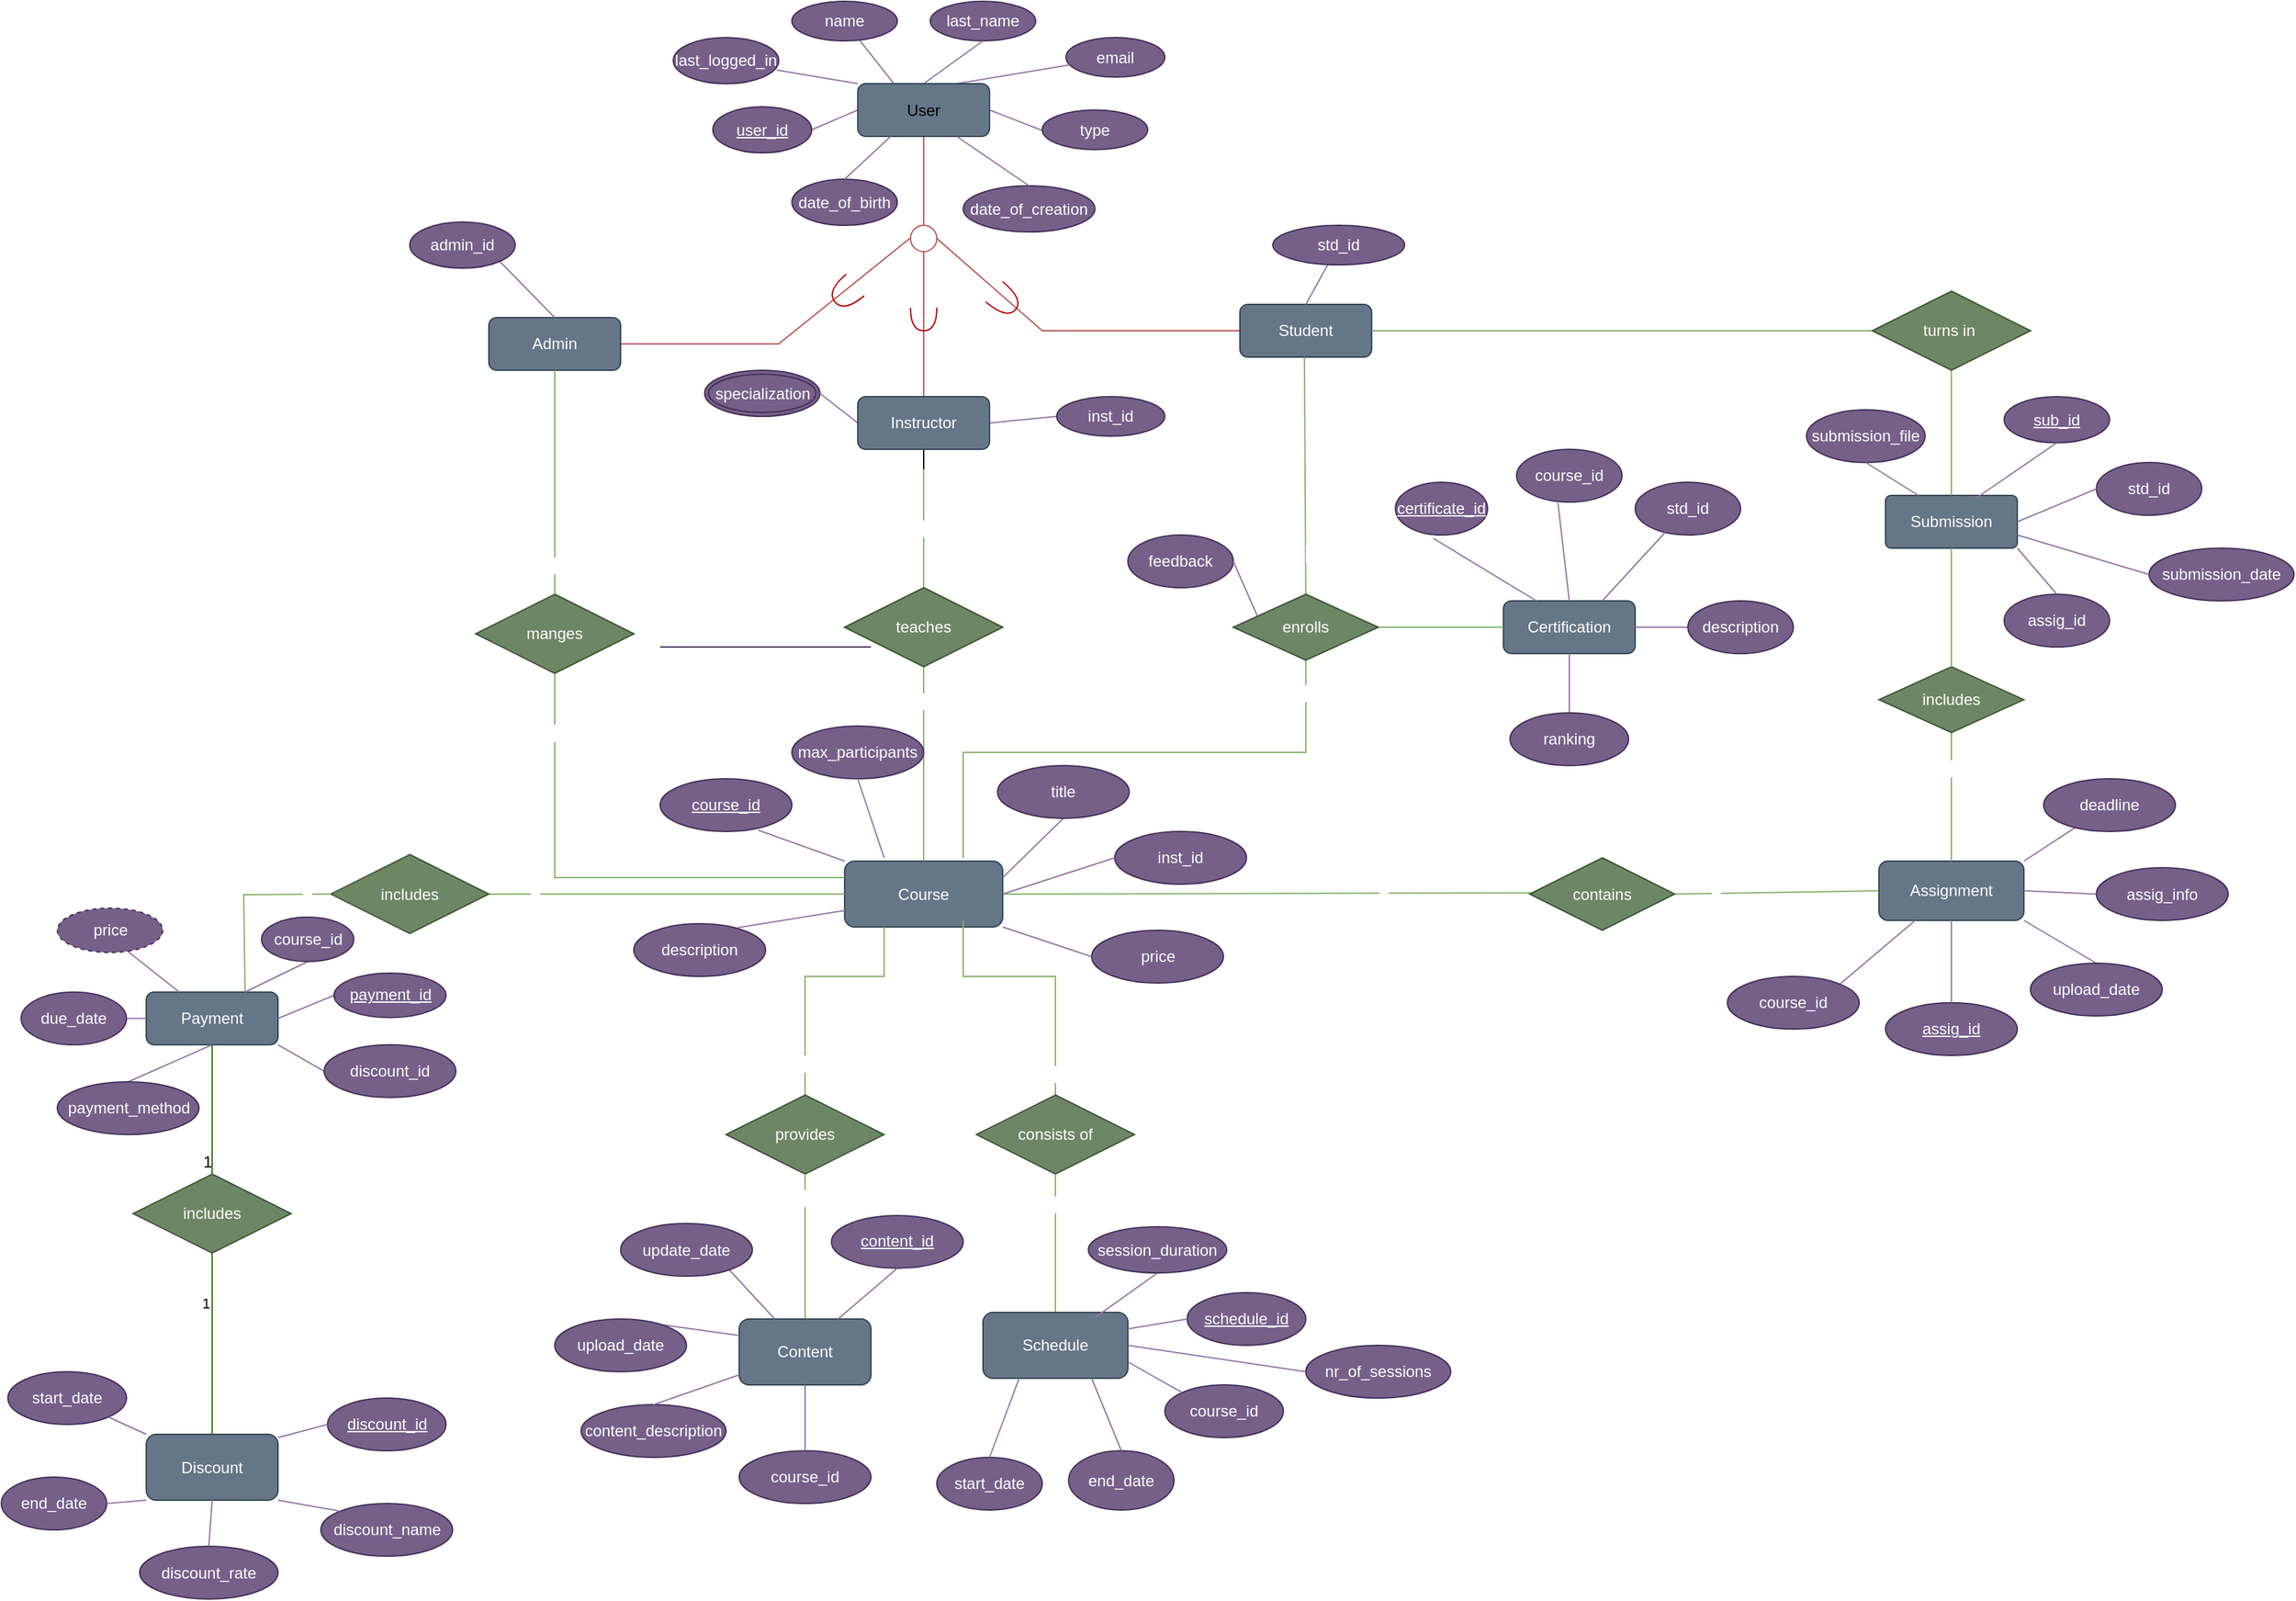 <mxfile>
    <diagram id="0XDuVzTi9OnWPvPNA0fm" name="Page-1">
        <mxGraphModel dx="2334" dy="1876" grid="1" gridSize="10" guides="1" tooltips="1" connect="1" arrows="1" fold="1" page="1" pageScale="1" pageWidth="850" pageHeight="1100" math="0" shadow="0">
            <root>
                <mxCell id="0"/>
                <mxCell id="1" parent="0"/>
                <mxCell id="3" value="&lt;font&gt;d&lt;/font&gt;" style="ellipse;whiteSpace=wrap;html=1;aspect=fixed;fillColor=none;strokeColor=#b85450;fontColor=#FFFFFF;" parent="1" vertex="1">
                    <mxGeometry x="180" y="-380" width="20" height="20" as="geometry"/>
                </mxCell>
                <mxCell id="4" value="" style="endArrow=none;html=1;rounded=0;entryX=0.5;entryY=0;entryDx=0;entryDy=0;fillColor=#f8cecc;strokeColor=#b85450;fontColor=#FFFFFF;startArrow=none;" parent="1" target="3" edge="1">
                    <mxGeometry relative="1" as="geometry">
                        <mxPoint x="190" y="-430" as="sourcePoint"/>
                        <mxPoint x="350" y="-400" as="targetPoint"/>
                    </mxGeometry>
                </mxCell>
                <mxCell id="5" value="" style="endArrow=none;html=1;rounded=0;entryX=0;entryY=0.5;entryDx=0;entryDy=0;fillColor=#f8cecc;strokeColor=#b85450;fontColor=#FFFFFF;" parent="1" target="9" edge="1">
                    <mxGeometry relative="1" as="geometry">
                        <mxPoint x="200" y="-370" as="sourcePoint"/>
                        <mxPoint x="260" y="-309.5" as="targetPoint"/>
                        <Array as="points">
                            <mxPoint x="280" y="-300"/>
                        </Array>
                    </mxGeometry>
                </mxCell>
                <mxCell id="6" value="" style="endArrow=none;html=1;rounded=0;entryX=0.5;entryY=0;entryDx=0;entryDy=0;fillColor=#f8cecc;strokeColor=#b85450;fontColor=#FFFFFF;" parent="1" target="147" edge="1">
                    <mxGeometry relative="1" as="geometry">
                        <mxPoint x="190" y="-360" as="sourcePoint"/>
                        <mxPoint x="190" y="-270" as="targetPoint"/>
                    </mxGeometry>
                </mxCell>
                <mxCell id="7" value="" style="endArrow=none;html=1;rounded=0;exitX=1;exitY=0.5;exitDx=0;exitDy=0;fillColor=#f8cecc;strokeColor=#b85450;fontColor=#FFFFFF;" parent="1" source="8" edge="1">
                    <mxGeometry relative="1" as="geometry">
                        <mxPoint x="100" y="-320" as="sourcePoint"/>
                        <mxPoint x="180" y="-370.5" as="targetPoint"/>
                        <Array as="points">
                            <mxPoint x="80" y="-290"/>
                        </Array>
                    </mxGeometry>
                </mxCell>
                <mxCell id="8" value="Admin" style="whiteSpace=wrap;html=1;align=center;fillColor=#647687;strokeColor=#314354;fontColor=#ffffff;rounded=1;" parent="1" vertex="1">
                    <mxGeometry x="-140" y="-310" width="100" height="40" as="geometry"/>
                </mxCell>
                <mxCell id="9" value="Student" style="whiteSpace=wrap;html=1;align=center;fillColor=#647687;strokeColor=#314354;fontColor=#ffffff;rounded=1;" parent="1" vertex="1">
                    <mxGeometry x="430" y="-320" width="100" height="40" as="geometry"/>
                </mxCell>
                <mxCell id="10" style="edgeStyle=orthogonalEdgeStyle;rounded=0;orthogonalLoop=1;jettySize=auto;html=1;fontColor=#FFFFFF;" parent="1" edge="1">
                    <mxGeometry relative="1" as="geometry">
                        <mxPoint x="210" y="160" as="targetPoint"/>
                        <mxPoint x="210" y="160" as="sourcePoint"/>
                    </mxGeometry>
                </mxCell>
                <mxCell id="11" value="Course" style="whiteSpace=wrap;html=1;align=center;fillColor=#647687;strokeColor=#314354;fontColor=#ffffff;rounded=1;" parent="1" vertex="1">
                    <mxGeometry x="130" y="102.5" width="120" height="50" as="geometry"/>
                </mxCell>
                <mxCell id="12" value="enrolls" style="shape=rhombus;perimeter=rhombusPerimeter;whiteSpace=wrap;html=1;align=center;fillColor=#d5e8d4;strokeColor=#82b366;fontColor=#FFFFFF;" parent="1" vertex="1">
                    <mxGeometry x="425" y="-100" width="110" height="50" as="geometry"/>
                </mxCell>
                <mxCell id="13" value="" style="endArrow=none;html=1;rounded=0;exitX=0.5;exitY=1;exitDx=0;exitDy=0;fillColor=#d5e8d4;strokeColor=#82b366;fontColor=#FFFFFF;" parent="1" source="8" target="15" edge="1">
                    <mxGeometry relative="1" as="geometry">
                        <mxPoint x="-100" y="-260" as="sourcePoint"/>
                        <mxPoint x="58" y="-60" as="targetPoint"/>
                    </mxGeometry>
                </mxCell>
                <mxCell id="14" value="1" style="edgeLabel;html=1;align=center;verticalAlign=middle;resizable=0;points=[];fontColor=#FFFFFF;" parent="13" vertex="1" connectable="0">
                    <mxGeometry x="0.744" relative="1" as="geometry">
                        <mxPoint as="offset"/>
                    </mxGeometry>
                </mxCell>
                <mxCell id="15" value="administrates&amp;nbsp;" style="shape=rhombus;perimeter=rhombusPerimeter;whiteSpace=wrap;html=1;align=center;fillColor=#d5e8d4;strokeColor=#82b366;fontColor=#FFFFFF;" parent="1" vertex="1">
                    <mxGeometry x="-150" y="-100" width="120" height="60" as="geometry"/>
                </mxCell>
                <mxCell id="16" value="" style="endArrow=none;html=1;rounded=0;exitX=0.5;exitY=1;exitDx=0;exitDy=0;entryX=0;entryY=0.25;entryDx=0;entryDy=0;fillColor=#d5e8d4;strokeColor=#82b366;fontColor=#FFFFFF;" parent="1" source="15" target="11" edge="1">
                    <mxGeometry relative="1" as="geometry">
                        <mxPoint x="20" y="20" as="sourcePoint"/>
                        <mxPoint x="60" y="50" as="targetPoint"/>
                        <Array as="points">
                            <mxPoint x="-90" y="115"/>
                        </Array>
                    </mxGeometry>
                </mxCell>
                <mxCell id="17" value="N" style="edgeLabel;html=1;align=center;verticalAlign=middle;resizable=0;points=[];fontColor=#FFFFFF;" parent="16" vertex="1" connectable="0">
                    <mxGeometry x="-0.762" y="-2" relative="1" as="geometry">
                        <mxPoint as="offset"/>
                    </mxGeometry>
                </mxCell>
                <mxCell id="18" value="" style="endArrow=none;html=1;rounded=0;exitX=0.5;exitY=1;exitDx=0;exitDy=0;entryX=0.5;entryY=0;entryDx=0;entryDy=0;fontColor=#FFFFFF;" parent="1" source="147" target="20" edge="1">
                    <mxGeometry relative="1" as="geometry">
                        <mxPoint x="160" y="-170" as="sourcePoint"/>
                        <mxPoint x="190" y="-130" as="targetPoint"/>
                    </mxGeometry>
                </mxCell>
                <mxCell id="20" value="teaches" style="shape=rhombus;perimeter=rhombusPerimeter;whiteSpace=wrap;html=1;align=center;fillColor=#d5e8d4;strokeColor=#82b366;fontColor=#FFFFFF;" parent="1" vertex="1">
                    <mxGeometry x="130" y="-105" width="120" height="60" as="geometry"/>
                </mxCell>
                <mxCell id="21" value="" style="endArrow=none;html=1;rounded=0;exitX=0.5;exitY=1;exitDx=0;exitDy=0;entryX=0.5;entryY=0;entryDx=0;entryDy=0;fillColor=#d5e8d4;strokeColor=#82b366;fontColor=#FFFFFF;" parent="1" source="20" target="11" edge="1">
                    <mxGeometry relative="1" as="geometry">
                        <mxPoint x="170" y="10" as="sourcePoint"/>
                        <mxPoint x="190" y="90" as="targetPoint"/>
                    </mxGeometry>
                </mxCell>
                <mxCell id="22" value="N" style="edgeLabel;html=1;align=center;verticalAlign=middle;resizable=0;points=[];fontColor=#FFFFFF;" parent="21" vertex="1" connectable="0">
                    <mxGeometry x="-0.649" y="-3" relative="1" as="geometry">
                        <mxPoint as="offset"/>
                    </mxGeometry>
                </mxCell>
                <mxCell id="23" value="" style="endArrow=none;html=1;rounded=0;entryX=0.06;entryY=0.483;entryDx=0;entryDy=0;entryPerimeter=0;fillColor=#d5e8d4;strokeColor=#82b366;fontColor=#FFFFFF;exitX=1;exitY=0.5;exitDx=0;exitDy=0;" parent="1" source="11" target="25" edge="1">
                    <mxGeometry relative="1" as="geometry">
                        <mxPoint x="280" y="130" as="sourcePoint"/>
                        <mxPoint x="505" y="114.5" as="targetPoint"/>
                    </mxGeometry>
                </mxCell>
                <mxCell id="24" value="1" style="edgeLabel;html=1;align=center;verticalAlign=middle;resizable=0;points=[];fontColor=#FFFFFF;" parent="23" vertex="1" connectable="0">
                    <mxGeometry x="0.421" y="2" relative="1" as="geometry">
                        <mxPoint as="offset"/>
                    </mxGeometry>
                </mxCell>
                <mxCell id="25" value="contains" style="shape=rhombus;perimeter=rhombusPerimeter;whiteSpace=wrap;html=1;align=center;fillColor=#d5e8d4;strokeColor=#82b366;fontColor=#FFFFFF;" parent="1" vertex="1">
                    <mxGeometry x="650" y="100" width="110" height="55" as="geometry"/>
                </mxCell>
                <mxCell id="26" value="" style="endArrow=none;html=1;rounded=0;exitX=1;exitY=0.5;exitDx=0;exitDy=0;entryX=0;entryY=0.5;entryDx=0;entryDy=0;fillColor=#d5e8d4;strokeColor=#82b366;fontColor=#FFFFFF;" parent="1" source="25" target="28" edge="1">
                    <mxGeometry relative="1" as="geometry">
                        <mxPoint x="570" y="115" as="sourcePoint"/>
                        <mxPoint x="730" y="114.5" as="targetPoint"/>
                    </mxGeometry>
                </mxCell>
                <mxCell id="27" value="N" style="edgeLabel;html=1;align=center;verticalAlign=middle;resizable=0;points=[];fontColor=#FFFFFF;" parent="26" vertex="1" connectable="0">
                    <mxGeometry x="-0.607" y="-1" relative="1" as="geometry">
                        <mxPoint as="offset"/>
                    </mxGeometry>
                </mxCell>
                <mxCell id="28" value="Assignment" style="whiteSpace=wrap;html=1;align=center;fillColor=#647687;strokeColor=#314354;fontColor=#ffffff;rounded=1;" parent="1" vertex="1">
                    <mxGeometry x="915" y="102.5" width="110" height="45" as="geometry"/>
                </mxCell>
                <mxCell id="29" value="" style="endArrow=none;html=1;rounded=0;entryX=0.5;entryY=0;entryDx=0;entryDy=0;exitX=0.5;exitY=1;exitDx=0;exitDy=0;fillColor=#d5e8d4;strokeColor=#82b366;fontColor=#FFFFFF;" parent="1" source="31" target="28" edge="1">
                    <mxGeometry relative="1" as="geometry">
                        <mxPoint x="705" as="sourcePoint"/>
                        <mxPoint x="780" as="targetPoint"/>
                    </mxGeometry>
                </mxCell>
                <mxCell id="30" value="1" style="edgeLabel;html=1;align=center;verticalAlign=middle;resizable=0;points=[];fontColor=#FFFFFF;" parent="29" vertex="1" connectable="0">
                    <mxGeometry x="-0.447" y="2" relative="1" as="geometry">
                        <mxPoint as="offset"/>
                    </mxGeometry>
                </mxCell>
                <mxCell id="31" value="includes" style="shape=rhombus;perimeter=rhombusPerimeter;whiteSpace=wrap;html=1;align=center;fillColor=#6d8764;strokeColor=#3A5431;fontColor=#FFFFFF;" parent="1" vertex="1">
                    <mxGeometry x="915" y="-45" width="110" height="50" as="geometry"/>
                </mxCell>
                <mxCell id="32" value="Submission" style="rounded=1;arcSize=10;whiteSpace=wrap;html=1;align=center;fillColor=#647687;strokeColor=#314354;fontColor=#ffffff;" parent="1" vertex="1">
                    <mxGeometry x="920" y="-175" width="100" height="40" as="geometry"/>
                </mxCell>
                <mxCell id="33" value="" style="endArrow=none;html=1;rounded=0;entryX=0;entryY=0.5;entryDx=0;entryDy=0;exitX=1;exitY=0.5;exitDx=0;exitDy=0;fillColor=#d5e8d4;strokeColor=#82b366;fontColor=#FFFFFF;" parent="1" source="9" target="35" edge="1">
                    <mxGeometry relative="1" as="geometry">
                        <mxPoint x="370" y="-290.5" as="sourcePoint"/>
                        <mxPoint x="530" y="-290.5" as="targetPoint"/>
                        <Array as="points"/>
                    </mxGeometry>
                </mxCell>
                <mxCell id="35" value="turns in&amp;nbsp;" style="shape=rhombus;perimeter=rhombusPerimeter;whiteSpace=wrap;html=1;align=center;fillColor=#d5e8d4;strokeColor=#82b366;fontColor=#FFFFFF;" parent="1" vertex="1">
                    <mxGeometry x="910" y="-330" width="120" height="60" as="geometry"/>
                </mxCell>
                <mxCell id="36" value="" style="endArrow=none;html=1;rounded=0;entryX=0.5;entryY=0;entryDx=0;entryDy=0;exitX=0.5;exitY=1;exitDx=0;exitDy=0;fillColor=#d5e8d4;strokeColor=#82b366;fontColor=#FFFFFF;" parent="1" source="35" target="32" edge="1">
                    <mxGeometry relative="1" as="geometry">
                        <mxPoint x="960" y="-260" as="sourcePoint"/>
                        <mxPoint x="915" y="-210" as="targetPoint"/>
                        <Array as="points"/>
                    </mxGeometry>
                </mxCell>
                <mxCell id="38" value="" style="endArrow=none;html=1;rounded=0;exitX=0.5;exitY=0;exitDx=0;exitDy=0;fillColor=#d5e8d4;strokeColor=#82b366;fontColor=#FFFFFF;entryX=0.25;entryY=1;entryDx=0;entryDy=0;" parent="1" source="40" target="11" edge="1">
                    <mxGeometry relative="1" as="geometry">
                        <mxPoint x="20" y="200" as="sourcePoint"/>
                        <mxPoint x="140" y="150" as="targetPoint"/>
                        <Array as="points">
                            <mxPoint x="100" y="190"/>
                            <mxPoint x="160" y="190"/>
                        </Array>
                    </mxGeometry>
                </mxCell>
                <mxCell id="39" value="1" style="edgeLabel;html=1;align=center;verticalAlign=middle;resizable=0;points=[];fontColor=#FFFFFF;" parent="38" vertex="1" connectable="0">
                    <mxGeometry x="-0.746" y="-1" relative="1" as="geometry">
                        <mxPoint as="offset"/>
                    </mxGeometry>
                </mxCell>
                <mxCell id="40" value="provides" style="shape=rhombus;perimeter=rhombusPerimeter;whiteSpace=wrap;html=1;align=center;fillColor=#6d8764;strokeColor=#3A5431;fontColor=#FFFFFF;" parent="1" vertex="1">
                    <mxGeometry x="40" y="280" width="120" height="60" as="geometry"/>
                </mxCell>
                <mxCell id="41" value="" style="endArrow=none;html=1;rounded=0;entryX=0.5;entryY=1;entryDx=0;entryDy=0;exitX=0.5;exitY=0;exitDx=0;exitDy=0;fillColor=#d5e8d4;strokeColor=#82b366;fontColor=#FFFFFF;" parent="1" source="43" target="40" edge="1">
                    <mxGeometry relative="1" as="geometry">
                        <mxPoint x="-310" y="200" as="sourcePoint"/>
                        <mxPoint x="-150" y="200" as="targetPoint"/>
                    </mxGeometry>
                </mxCell>
                <mxCell id="42" value="N" style="edgeLabel;html=1;align=center;verticalAlign=middle;resizable=0;points=[];fontColor=#FFFFFF;" parent="41" vertex="1" connectable="0">
                    <mxGeometry x="0.685" relative="1" as="geometry">
                        <mxPoint as="offset"/>
                    </mxGeometry>
                </mxCell>
                <mxCell id="43" value="Content" style="whiteSpace=wrap;html=1;align=center;fillColor=#647687;strokeColor=#314354;fontColor=#ffffff;rounded=1;" parent="1" vertex="1">
                    <mxGeometry x="50" y="450" width="100" height="50" as="geometry"/>
                </mxCell>
                <mxCell id="44" value="" style="endArrow=none;html=1;rounded=0;exitX=0.75;exitY=1;exitDx=0;exitDy=0;entryX=0.5;entryY=0;entryDx=0;entryDy=0;fillColor=#d5e8d4;strokeColor=#82b366;fontColor=#FFFFFF;" parent="1" target="46" edge="1">
                    <mxGeometry relative="1" as="geometry">
                        <mxPoint x="220" y="147.5" as="sourcePoint"/>
                        <mxPoint x="280" y="260" as="targetPoint"/>
                        <Array as="points">
                            <mxPoint x="220" y="190"/>
                            <mxPoint x="290" y="190"/>
                        </Array>
                    </mxGeometry>
                </mxCell>
                <mxCell id="45" value="1" style="edgeLabel;html=1;align=center;verticalAlign=middle;resizable=0;points=[];fontColor=#FFFFFF;" parent="44" vertex="1" connectable="0">
                    <mxGeometry x="0.836" y="2" relative="1" as="geometry">
                        <mxPoint as="offset"/>
                    </mxGeometry>
                </mxCell>
                <mxCell id="46" value="consists of" style="shape=rhombus;perimeter=rhombusPerimeter;whiteSpace=wrap;html=1;align=center;fillColor=#6d8764;strokeColor=#3A5431;fontColor=#FFFFFF;" parent="1" vertex="1">
                    <mxGeometry x="230" y="280" width="120" height="60" as="geometry"/>
                </mxCell>
                <mxCell id="47" value="" style="endArrow=none;html=1;rounded=0;exitX=0.5;exitY=1;exitDx=0;exitDy=0;fillColor=#d5e8d4;strokeColor=#82b366;fontColor=#FFFFFF;" parent="1" source="46" target="49" edge="1">
                    <mxGeometry relative="1" as="geometry">
                        <mxPoint x="250" y="410" as="sourcePoint"/>
                        <mxPoint x="300" y="420" as="targetPoint"/>
                    </mxGeometry>
                </mxCell>
                <mxCell id="48" value="1" style="edgeLabel;html=1;align=center;verticalAlign=middle;resizable=0;points=[];fontColor=#FFFFFF;" parent="47" vertex="1" connectable="0">
                    <mxGeometry x="-0.56" y="2" relative="1" as="geometry">
                        <mxPoint as="offset"/>
                    </mxGeometry>
                </mxCell>
                <mxCell id="49" value="Schedule" style="whiteSpace=wrap;html=1;align=center;fillColor=#647687;strokeColor=#314354;fontColor=#FFFFFF;rounded=1;" parent="1" vertex="1">
                    <mxGeometry x="235" y="445" width="110" height="50" as="geometry"/>
                </mxCell>
                <mxCell id="50" value="Certification" style="whiteSpace=wrap;html=1;align=center;fillColor=#647687;strokeColor=#314354;fontColor=#ffffff;rounded=1;" parent="1" vertex="1">
                    <mxGeometry x="630" y="-95" width="100" height="40" as="geometry"/>
                </mxCell>
                <mxCell id="51" value="" style="endArrow=none;html=1;rounded=0;exitX=1;exitY=0.5;exitDx=0;exitDy=0;entryX=0;entryY=0.5;entryDx=0;entryDy=0;fillColor=#d5e8d4;strokeColor=#82b366;fontColor=#FFFFFF;" parent="1" source="12" target="50" edge="1">
                    <mxGeometry relative="1" as="geometry">
                        <mxPoint x="370" y="-70" as="sourcePoint"/>
                        <mxPoint x="460" y="-125" as="targetPoint"/>
                    </mxGeometry>
                </mxCell>
                <mxCell id="52" value="" style="endArrow=none;html=1;rounded=0;entryX=0.5;entryY=1;entryDx=0;entryDy=0;fillColor=#d5e8d4;strokeColor=#82b366;fontColor=#FFFFFF;" parent="1" target="12" edge="1">
                    <mxGeometry relative="1" as="geometry">
                        <mxPoint x="220" y="100" as="sourcePoint"/>
                        <mxPoint x="420" y="-80" as="targetPoint"/>
                        <Array as="points">
                            <mxPoint x="220" y="20"/>
                            <mxPoint x="480" y="20"/>
                        </Array>
                    </mxGeometry>
                </mxCell>
                <mxCell id="53" value="N" style="edgeLabel;html=1;align=center;verticalAlign=middle;resizable=0;points=[];fontColor=#FFFFFF;" parent="52" vertex="1" connectable="0">
                    <mxGeometry x="0.877" relative="1" as="geometry">
                        <mxPoint as="offset"/>
                    </mxGeometry>
                </mxCell>
                <mxCell id="54" value="last_name" style="ellipse;whiteSpace=wrap;html=1;align=center;fillColor=#76608a;strokeColor=#432D57;fontColor=#FFFFFF;" parent="1" vertex="1">
                    <mxGeometry x="195" y="-550" width="80" height="30" as="geometry"/>
                </mxCell>
                <mxCell id="55" value="email" style="ellipse;whiteSpace=wrap;html=1;align=center;fillColor=#76608a;strokeColor=#432D57;fontColor=#FFFFFF;" parent="1" vertex="1">
                    <mxGeometry x="298" y="-522.5" width="75" height="30" as="geometry"/>
                </mxCell>
                <mxCell id="56" value="" style="endArrow=none;html=1;rounded=0;entryX=0.75;entryY=0;entryDx=0;entryDy=0;fillColor=#e1d5e7;strokeColor=#9673a6;fontColor=#FFFFFF;" parent="1" source="55" target="149" edge="1">
                    <mxGeometry relative="1" as="geometry">
                        <mxPoint x="180" y="-230" as="sourcePoint"/>
                        <mxPoint x="240" y="-467.5" as="targetPoint"/>
                    </mxGeometry>
                </mxCell>
                <mxCell id="57" value="" style="endArrow=none;html=1;rounded=0;exitX=0.312;exitY=0.121;exitDx=0;exitDy=0;exitPerimeter=0;fillColor=#e1d5e7;strokeColor=#9673a6;fontColor=#FFFFFF;" parent="1" source="149" target="58" edge="1">
                    <mxGeometry relative="1" as="geometry">
                        <mxPoint x="176.8" y="-466.1" as="sourcePoint"/>
                        <mxPoint x="400" y="-340" as="targetPoint"/>
                    </mxGeometry>
                </mxCell>
                <mxCell id="58" value="name" style="ellipse;whiteSpace=wrap;html=1;align=center;fillColor=#76608a;strokeColor=#432D57;fontColor=#FFFFFF;" parent="1" vertex="1">
                    <mxGeometry x="90" y="-550" width="80" height="30" as="geometry"/>
                </mxCell>
                <mxCell id="59" value="" style="endArrow=none;html=1;rounded=0;exitX=0.5;exitY=1;exitDx=0;exitDy=0;entryX=0.5;entryY=0;entryDx=0;entryDy=0;fillColor=#e1d5e7;strokeColor=#9673a6;fontColor=#FFFFFF;" parent="1" source="54" target="149" edge="1">
                    <mxGeometry relative="1" as="geometry">
                        <mxPoint x="240" y="-340" as="sourcePoint"/>
                        <mxPoint x="203.2" y="-466.9" as="targetPoint"/>
                    </mxGeometry>
                </mxCell>
                <mxCell id="60" value="course_id" style="ellipse;whiteSpace=wrap;html=1;align=center;fillColor=#76608a;strokeColor=#432D57;fontColor=#FFFFFF;" parent="1" vertex="1">
                    <mxGeometry x="640" y="-210" width="80" height="40" as="geometry"/>
                </mxCell>
                <mxCell id="61" value="certificate_id" style="ellipse;whiteSpace=wrap;html=1;align=center;fontStyle=4;fillColor=#76608a;strokeColor=#432D57;fontColor=#FFFFFF;" parent="1" vertex="1">
                    <mxGeometry x="548" y="-185" width="70" height="40" as="geometry"/>
                </mxCell>
                <mxCell id="62" value="std_id" style="ellipse;whiteSpace=wrap;html=1;align=center;fillColor=#76608a;strokeColor=#432D57;fontColor=#FFFFFF;" parent="1" vertex="1">
                    <mxGeometry x="730" y="-185" width="80" height="40" as="geometry"/>
                </mxCell>
                <mxCell id="63" value="" style="endArrow=none;html=1;rounded=0;exitX=0.788;exitY=0.075;exitDx=0;exitDy=0;exitPerimeter=0;entryX=0;entryY=0.75;entryDx=0;entryDy=0;fillColor=#e1d5e7;strokeColor=#9673a6;fontColor=#FFFFFF;" parent="1" source="72" target="11" edge="1">
                    <mxGeometry relative="1" as="geometry">
                        <mxPoint x="60" y="155" as="sourcePoint"/>
                        <mxPoint x="220" y="155" as="targetPoint"/>
                    </mxGeometry>
                </mxCell>
                <mxCell id="64" value="" style="endArrow=none;html=1;rounded=0;exitX=0.744;exitY=0.975;exitDx=0;exitDy=0;exitPerimeter=0;entryX=0;entryY=0;entryDx=0;entryDy=0;fillColor=#e1d5e7;strokeColor=#9673a6;fontColor=#FFFFFF;" parent="1" source="70" target="11" edge="1">
                    <mxGeometry relative="1" as="geometry">
                        <mxPoint x="270" y="60" as="sourcePoint"/>
                        <mxPoint x="430" y="60" as="targetPoint"/>
                    </mxGeometry>
                </mxCell>
                <mxCell id="65" value="" style="endArrow=none;html=1;rounded=0;entryX=0.392;entryY=1.015;entryDx=0;entryDy=0;entryPerimeter=0;exitX=0.5;exitY=0;exitDx=0;exitDy=0;fillColor=#e1d5e7;strokeColor=#9673a6;fontColor=#FFFFFF;" parent="1" source="50" target="60" edge="1">
                    <mxGeometry relative="1" as="geometry">
                        <mxPoint x="660" y="-100" as="sourcePoint"/>
                        <mxPoint x="700" y="-151" as="targetPoint"/>
                    </mxGeometry>
                </mxCell>
                <mxCell id="66" value="" style="endArrow=none;html=1;rounded=0;exitX=0.412;exitY=1.065;exitDx=0;exitDy=0;exitPerimeter=0;entryX=0.25;entryY=0;entryDx=0;entryDy=0;fillColor=#e1d5e7;strokeColor=#9673a6;fontColor=#FFFFFF;" parent="1" source="61" target="50" edge="1">
                    <mxGeometry relative="1" as="geometry">
                        <mxPoint x="560" y="-110" as="sourcePoint"/>
                        <mxPoint x="720" y="-110" as="targetPoint"/>
                    </mxGeometry>
                </mxCell>
                <mxCell id="67" value="" style="endArrow=none;html=1;rounded=0;entryX=0.285;entryY=0.95;entryDx=0;entryDy=0;entryPerimeter=0;exitX=0.75;exitY=0;exitDx=0;exitDy=0;fillColor=#e1d5e7;strokeColor=#9673a6;fontColor=#FFFFFF;" parent="1" source="50" target="62" edge="1">
                    <mxGeometry relative="1" as="geometry">
                        <mxPoint x="720" y="-100" as="sourcePoint"/>
                        <mxPoint x="770" y="-130" as="targetPoint"/>
                    </mxGeometry>
                </mxCell>
                <mxCell id="68" value="schedule_id" style="ellipse;whiteSpace=wrap;html=1;align=center;fontStyle=4;fillColor=#76608a;strokeColor=#432D57;fontColor=#FFFFFF;" parent="1" vertex="1">
                    <mxGeometry x="390" y="430" width="90" height="40" as="geometry"/>
                </mxCell>
                <mxCell id="69" value="sub_id" style="ellipse;whiteSpace=wrap;html=1;align=center;fontStyle=4;fillColor=#76608a;strokeColor=#432D57;fontColor=#FFFFFF;" parent="1" vertex="1">
                    <mxGeometry x="1010" y="-250" width="80" height="35" as="geometry"/>
                </mxCell>
                <mxCell id="70" value="course_id" style="ellipse;whiteSpace=wrap;html=1;align=center;fontStyle=4;fillColor=#76608a;strokeColor=#432D57;fontColor=#FFFFFF;" parent="1" vertex="1">
                    <mxGeometry x="-10" y="40" width="100" height="40" as="geometry"/>
                </mxCell>
                <mxCell id="71" value="assig_id" style="ellipse;whiteSpace=wrap;html=1;align=center;fontStyle=4;fillColor=#76608a;strokeColor=#432D57;fontColor=#FFFFFF;" parent="1" vertex="1">
                    <mxGeometry x="920" y="210" width="100" height="40" as="geometry"/>
                </mxCell>
                <mxCell id="72" value="description" style="ellipse;whiteSpace=wrap;html=1;align=center;fillColor=#76608a;strokeColor=#432D57;fontColor=#FFFFFF;" parent="1" vertex="1">
                    <mxGeometry x="-30" y="150" width="100" height="40" as="geometry"/>
                </mxCell>
                <mxCell id="73" value="course_id" style="ellipse;whiteSpace=wrap;html=1;align=center;fillColor=#76608a;strokeColor=#432D57;fontColor=#FFFFFF;" parent="1" vertex="1">
                    <mxGeometry x="800" y="190" width="100" height="40" as="geometry"/>
                </mxCell>
                <mxCell id="74" value="assig_id" style="ellipse;whiteSpace=wrap;html=1;align=center;fillColor=#76608a;strokeColor=#432D57;fontColor=#FFFFFF;" parent="1" vertex="1">
                    <mxGeometry x="1010" y="-100" width="80" height="40" as="geometry"/>
                </mxCell>
                <mxCell id="75" value="std_id" style="ellipse;whiteSpace=wrap;html=1;align=center;fillColor=#76608a;strokeColor=#432D57;fontColor=#FFFFFF;" parent="1" vertex="1">
                    <mxGeometry x="1080" y="-200" width="80" height="40" as="geometry"/>
                </mxCell>
                <mxCell id="76" value="course_id" style="ellipse;whiteSpace=wrap;html=1;align=center;fillColor=#76608a;strokeColor=#432D57;fontColor=#FFFFFF;" parent="1" vertex="1">
                    <mxGeometry x="373" y="500" width="90" height="40" as="geometry"/>
                </mxCell>
                <mxCell id="77" value="content_description" style="ellipse;whiteSpace=wrap;html=1;align=center;fillColor=#76608a;strokeColor=#432D57;fontColor=#FFFFFF;" parent="1" vertex="1">
                    <mxGeometry x="-70" y="515" width="110" height="40" as="geometry"/>
                </mxCell>
                <mxCell id="78" value="start_date" style="ellipse;whiteSpace=wrap;html=1;align=center;fillColor=#76608a;strokeColor=#432D57;fontColor=#FFFFFF;" parent="1" vertex="1">
                    <mxGeometry x="200" y="555" width="80" height="40" as="geometry"/>
                </mxCell>
                <mxCell id="79" value="end_date" style="ellipse;whiteSpace=wrap;html=1;align=center;fillColor=#76608a;strokeColor=#432D57;fontColor=#FFFFFF;" parent="1" vertex="1">
                    <mxGeometry x="300" y="550" width="80" height="45" as="geometry"/>
                </mxCell>
                <mxCell id="80" value="" style="endArrow=none;html=1;rounded=0;exitX=0.5;exitY=1;exitDx=0;exitDy=0;entryX=0.5;entryY=0;entryDx=0;entryDy=0;fillColor=#e1d5e7;strokeColor=#9673a6;fontColor=#FFFFFF;startArrow=none;" parent="1" source="28" target="71" edge="1">
                    <mxGeometry relative="1" as="geometry">
                        <mxPoint x="965" y="175" as="sourcePoint"/>
                        <mxPoint x="960" y="290" as="targetPoint"/>
                    </mxGeometry>
                </mxCell>
                <mxCell id="81" value="" style="endArrow=none;html=1;rounded=0;exitX=0.25;exitY=1;exitDx=0;exitDy=0;entryX=0.5;entryY=0;entryDx=0;entryDy=0;fillColor=#e1d5e7;strokeColor=#9673a6;fontColor=#FFFFFF;" parent="1" source="49" target="78" edge="1">
                    <mxGeometry relative="1" as="geometry">
                        <mxPoint x="270" y="510" as="sourcePoint"/>
                        <mxPoint x="430" y="510" as="targetPoint"/>
                    </mxGeometry>
                </mxCell>
                <mxCell id="82" value="" style="endArrow=none;html=1;rounded=0;exitX=0.75;exitY=1;exitDx=0;exitDy=0;entryX=0.5;entryY=0;entryDx=0;entryDy=0;fillColor=#e1d5e7;strokeColor=#9673a6;fontColor=#FFFFFF;" parent="1" source="49" target="79" edge="1">
                    <mxGeometry relative="1" as="geometry">
                        <mxPoint x="440" y="400" as="sourcePoint"/>
                        <mxPoint x="600" y="400" as="targetPoint"/>
                    </mxGeometry>
                </mxCell>
                <mxCell id="83" value="" style="endArrow=none;html=1;rounded=0;exitX=1;exitY=0.75;exitDx=0;exitDy=0;entryX=0;entryY=0;entryDx=0;entryDy=0;fillColor=#e1d5e7;strokeColor=#9673a6;fontColor=#FFFFFF;" parent="1" source="49" target="76" edge="1">
                    <mxGeometry relative="1" as="geometry">
                        <mxPoint x="440" y="400" as="sourcePoint"/>
                        <mxPoint x="600" y="400" as="targetPoint"/>
                    </mxGeometry>
                </mxCell>
                <mxCell id="84" value="" style="endArrow=none;html=1;rounded=0;exitX=1;exitY=0.25;exitDx=0;exitDy=0;entryX=0;entryY=0.5;entryDx=0;entryDy=0;fillColor=#e1d5e7;strokeColor=#9673a6;fontColor=#FFFFFF;" parent="1" source="49" target="68" edge="1">
                    <mxGeometry relative="1" as="geometry">
                        <mxPoint x="440" y="400" as="sourcePoint"/>
                        <mxPoint x="600" y="400" as="targetPoint"/>
                    </mxGeometry>
                </mxCell>
                <mxCell id="85" value="course_id" style="ellipse;whiteSpace=wrap;html=1;align=center;fillColor=#76608a;strokeColor=#432D57;fontColor=#FFFFFF;" parent="1" vertex="1">
                    <mxGeometry x="50" y="550" width="100" height="40" as="geometry"/>
                </mxCell>
                <mxCell id="86" value="" style="endArrow=none;html=1;rounded=0;entryX=0.5;entryY=1;entryDx=0;entryDy=0;exitX=0.5;exitY=0;exitDx=0;exitDy=0;fillColor=#e1d5e7;strokeColor=#9673a6;fontColor=#FFFFFF;" parent="1" source="85" target="43" edge="1">
                    <mxGeometry relative="1" as="geometry">
                        <mxPoint x="80" y="539" as="sourcePoint"/>
                        <mxPoint x="240" y="539" as="targetPoint"/>
                    </mxGeometry>
                </mxCell>
                <mxCell id="87" value="" style="endArrow=none;html=1;rounded=0;exitX=0.5;exitY=0;exitDx=0;exitDy=0;fillColor=#e1d5e7;strokeColor=#9673a6;fontColor=#FFFFFF;" parent="1" source="77" target="43" edge="1">
                    <mxGeometry relative="1" as="geometry">
                        <mxPoint x="-120" y="480" as="sourcePoint"/>
                        <mxPoint x="40" y="480" as="targetPoint"/>
                    </mxGeometry>
                </mxCell>
                <mxCell id="88" value="" style="endArrow=none;html=1;rounded=0;entryX=0.5;entryY=0;entryDx=0;entryDy=0;exitX=1;exitY=1;exitDx=0;exitDy=0;fillColor=#e1d5e7;strokeColor=#9673a6;fontColor=#FFFFFF;" parent="1" source="32" target="74" edge="1">
                    <mxGeometry relative="1" as="geometry">
                        <mxPoint x="890" y="-130" as="sourcePoint"/>
                        <mxPoint x="1050" y="-130" as="targetPoint"/>
                    </mxGeometry>
                </mxCell>
                <mxCell id="89" value="" style="endArrow=none;html=1;rounded=0;exitX=1;exitY=0.5;exitDx=0;exitDy=0;entryX=0;entryY=0.5;entryDx=0;entryDy=0;fillColor=#e1d5e7;strokeColor=#9673a6;fontColor=#FFFFFF;" parent="1" source="32" target="75" edge="1">
                    <mxGeometry relative="1" as="geometry">
                        <mxPoint x="910" y="-170.5" as="sourcePoint"/>
                        <mxPoint x="1070" y="-170.5" as="targetPoint"/>
                        <Array as="points"/>
                    </mxGeometry>
                </mxCell>
                <mxCell id="90" value="" style="endArrow=none;html=1;rounded=0;exitX=0.688;exitY=0.05;exitDx=0;exitDy=0;exitPerimeter=0;entryX=0.5;entryY=1;entryDx=0;entryDy=0;fillColor=#e1d5e7;strokeColor=#9673a6;fontColor=#FFFFFF;" parent="1" source="32" target="69" edge="1">
                    <mxGeometry relative="1" as="geometry">
                        <mxPoint x="860" y="-230.5" as="sourcePoint"/>
                        <mxPoint x="1020" y="-230.5" as="targetPoint"/>
                    </mxGeometry>
                </mxCell>
                <mxCell id="91" value="" style="endArrow=none;html=1;rounded=0;entryX=0.25;entryY=1;entryDx=0;entryDy=0;exitX=1;exitY=0;exitDx=0;exitDy=0;fillColor=#e1d5e7;strokeColor=#9673a6;fontColor=#FFFFFF;" parent="1" source="73" target="28" edge="1">
                    <mxGeometry relative="1" as="geometry">
                        <mxPoint x="760" y="180" as="sourcePoint"/>
                        <mxPoint x="920" y="180" as="targetPoint"/>
                    </mxGeometry>
                </mxCell>
                <mxCell id="92" value="" style="endArrow=none;html=1;rounded=0;fillColor=#e1d5e7;strokeColor=#9673a6;fontColor=#FFFFFF;exitX=1;exitY=0.5;exitDx=0;exitDy=0;" parent="1" source="149" edge="1">
                    <mxGeometry relative="1" as="geometry">
                        <mxPoint x="240" y="-450.5" as="sourcePoint"/>
                        <mxPoint x="280" y="-452" as="targetPoint"/>
                    </mxGeometry>
                </mxCell>
                <mxCell id="93" value="type" style="ellipse;whiteSpace=wrap;html=1;align=center;fillColor=#76608a;strokeColor=#432D57;fontColor=#FFFFFF;" parent="1" vertex="1">
                    <mxGeometry x="280" y="-467.5" width="80" height="30" as="geometry"/>
                </mxCell>
                <mxCell id="94" value="" style="endArrow=none;html=1;rounded=0;exitX=1;exitY=0.5;exitDx=0;exitDy=0;entryX=0;entryY=0.5;entryDx=0;entryDy=0;fillColor=#e1d5e7;strokeColor=#9673a6;fontColor=#FFFFFF;" parent="1" source="95" target="149" edge="1">
                    <mxGeometry relative="1" as="geometry">
                        <mxPoint x="100" y="-450" as="sourcePoint"/>
                        <mxPoint x="140" y="-447.5" as="targetPoint"/>
                    </mxGeometry>
                </mxCell>
                <mxCell id="95" value="user_id" style="ellipse;whiteSpace=wrap;html=1;align=center;fontStyle=4;fillColor=#76608a;strokeColor=#432D57;fontColor=#FFFFFF;" parent="1" vertex="1">
                    <mxGeometry x="30" y="-470" width="75" height="35" as="geometry"/>
                </mxCell>
                <mxCell id="96" value="" style="endArrow=none;html=1;rounded=0;entryX=0.5;entryY=0;entryDx=0;entryDy=0;exitX=0.5;exitY=1;exitDx=0;exitDy=0;fillColor=#d5e8d4;strokeColor=#82b366;fontColor=#FFFFFF;startArrow=none;" parent="1" source="32" target="31" edge="1">
                    <mxGeometry relative="1" as="geometry">
                        <mxPoint x="975" y="-120" as="sourcePoint"/>
                        <mxPoint x="860" y="-60" as="targetPoint"/>
                    </mxGeometry>
                </mxCell>
                <mxCell id="97" value="N" style="resizable=0;html=1;whiteSpace=wrap;align=right;verticalAlign=bottom;fontColor=#FFFFFF;" parent="96" connectable="0" vertex="1">
                    <mxGeometry x="1" relative="1" as="geometry"/>
                </mxCell>
                <mxCell id="98" value="submission_date" style="ellipse;whiteSpace=wrap;html=1;align=center;fillColor=#76608a;strokeColor=#432D57;fontColor=#FFFFFF;" parent="1" vertex="1">
                    <mxGeometry x="1120" y="-135" width="110" height="40" as="geometry"/>
                </mxCell>
                <mxCell id="99" value="" style="endArrow=none;html=1;rounded=0;entryX=0;entryY=0.5;entryDx=0;entryDy=0;exitX=1;exitY=0.75;exitDx=0;exitDy=0;fillColor=#e1d5e7;strokeColor=#9673a6;fontColor=#FFFFFF;" parent="1" source="32" target="98" edge="1">
                    <mxGeometry relative="1" as="geometry">
                        <mxPoint x="1120" y="-125" as="sourcePoint"/>
                        <mxPoint x="1150" y="-110" as="targetPoint"/>
                    </mxGeometry>
                </mxCell>
                <mxCell id="100" value="" style="endArrow=none;html=1;rounded=0;exitX=1;exitY=1;exitDx=0;exitDy=0;entryX=0.5;entryY=0;entryDx=0;entryDy=0;fillColor=#e1d5e7;strokeColor=#9673a6;fontColor=#FFFFFF;" parent="1" source="28" target="101" edge="1">
                    <mxGeometry relative="1" as="geometry">
                        <mxPoint x="1120" y="140" as="sourcePoint"/>
                        <mxPoint x="1090" y="180" as="targetPoint"/>
                    </mxGeometry>
                </mxCell>
                <mxCell id="101" value="upload_date" style="ellipse;whiteSpace=wrap;html=1;align=center;fillColor=#76608a;strokeColor=#432D57;fontColor=#FFFFFF;" parent="1" vertex="1">
                    <mxGeometry x="1030" y="180" width="100" height="40" as="geometry"/>
                </mxCell>
                <mxCell id="102" value="" style="endArrow=none;html=1;rounded=0;exitX=1;exitY=0.5;exitDx=0;exitDy=0;entryX=0;entryY=0.5;entryDx=0;entryDy=0;fillColor=#e1d5e7;strokeColor=#9673a6;fontColor=#FFFFFF;" parent="1" source="28" target="103" edge="1">
                    <mxGeometry relative="1" as="geometry">
                        <mxPoint x="1050" y="130" as="sourcePoint"/>
                        <mxPoint x="1130" y="130" as="targetPoint"/>
                    </mxGeometry>
                </mxCell>
                <mxCell id="103" value="assig_info" style="ellipse;whiteSpace=wrap;html=1;align=center;fillColor=#76608a;strokeColor=#432D57;fontColor=#FFFFFF;" parent="1" vertex="1">
                    <mxGeometry x="1080" y="107.5" width="100" height="40" as="geometry"/>
                </mxCell>
                <mxCell id="104" value="" style="endArrow=none;html=1;rounded=0;entryX=0.5;entryY=1;entryDx=0;entryDy=0;fillColor=#e1d5e7;strokeColor=#9673a6;fontColor=#FFFFFF;" parent="1" target="111" edge="1">
                    <mxGeometry relative="1" as="geometry">
                        <mxPoint x="320" y="448.95" as="sourcePoint"/>
                        <mxPoint x="340" y="390" as="targetPoint"/>
                    </mxGeometry>
                </mxCell>
                <mxCell id="105" value="" style="endArrow=none;html=1;rounded=0;exitX=1;exitY=0;exitDx=0;exitDy=0;fillColor=#e1d5e7;strokeColor=#9673a6;fontColor=#FFFFFF;" parent="1" source="28" target="106" edge="1">
                    <mxGeometry relative="1" as="geometry">
                        <mxPoint x="1020" y="60" as="sourcePoint"/>
                        <mxPoint x="1070" y="60" as="targetPoint"/>
                        <Array as="points"/>
                    </mxGeometry>
                </mxCell>
                <mxCell id="106" value="deadline" style="ellipse;whiteSpace=wrap;html=1;align=center;fillColor=#76608a;strokeColor=#432D57;fontColor=#FFFFFF;" parent="1" vertex="1">
                    <mxGeometry x="1040" y="40" width="100" height="40" as="geometry"/>
                </mxCell>
                <mxCell id="107" value="1" style="endArrow=none;html=1;rounded=0;exitX=0.5;exitY=1;exitDx=0;exitDy=0;entryX=0.5;entryY=0;entryDx=0;entryDy=0;fillColor=#d5e8d4;strokeColor=#82b366;fontColor=#FFFFFF;startArrow=none;" parent="1" edge="1">
                    <mxGeometry relative="1" as="geometry">
                        <mxPoint x="190" y="-195" as="sourcePoint"/>
                        <mxPoint x="190" y="-105" as="targetPoint"/>
                    </mxGeometry>
                </mxCell>
                <mxCell id="109" value="" style="endArrow=none;html=1;rounded=0;exitX=0.5;exitY=1;exitDx=0;exitDy=0;entryX=0.5;entryY=0;entryDx=0;entryDy=0;fillColor=#d5e8d4;strokeColor=#82b366;fontColor=#FFFFFF;" parent="1" target="12" edge="1">
                    <mxGeometry relative="1" as="geometry">
                        <mxPoint x="478.95" y="-280" as="sourcePoint"/>
                        <mxPoint x="478.95" y="-175" as="targetPoint"/>
                    </mxGeometry>
                </mxCell>
                <mxCell id="110" value="M" style="edgeLabel;html=1;align=center;verticalAlign=middle;resizable=0;points=[];fontColor=#FFFFFF;" parent="109" vertex="1" connectable="0">
                    <mxGeometry x="0.652" y="4" relative="1" as="geometry">
                        <mxPoint as="offset"/>
                    </mxGeometry>
                </mxCell>
                <mxCell id="111" value="session_duration" style="ellipse;whiteSpace=wrap;html=1;align=center;fillColor=#76608a;strokeColor=#432D57;fontColor=#FFFFFF;" parent="1" vertex="1">
                    <mxGeometry x="315" y="380" width="105" height="35" as="geometry"/>
                </mxCell>
                <mxCell id="112" value="nr_of_sessions" style="ellipse;whiteSpace=wrap;html=1;align=center;fillColor=#76608a;strokeColor=#432D57;fontColor=#FFFFFF;" parent="1" vertex="1">
                    <mxGeometry x="480" y="470" width="110" height="40" as="geometry"/>
                </mxCell>
                <mxCell id="113" value="" style="endArrow=none;html=1;rounded=0;entryX=0;entryY=0.5;entryDx=0;entryDy=0;exitX=1;exitY=0.5;exitDx=0;exitDy=0;fillColor=#e1d5e7;strokeColor=#9673a6;fontColor=#FFFFFF;" parent="1" source="49" target="112" edge="1">
                    <mxGeometry relative="1" as="geometry">
                        <mxPoint x="340" y="474.47" as="sourcePoint"/>
                        <mxPoint x="500" y="474.47" as="targetPoint"/>
                    </mxGeometry>
                </mxCell>
                <mxCell id="114" value="" style="endArrow=none;html=1;rounded=0;exitX=0;exitY=0.25;exitDx=0;exitDy=0;entryX=0.5;entryY=0;entryDx=0;entryDy=0;fillColor=#e1d5e7;strokeColor=#9673A6;fontColor=#FFFFFF;" parent="1" source="43" target="115" edge="1">
                    <mxGeometry relative="1" as="geometry">
                        <mxPoint x="30" y="470" as="sourcePoint"/>
                        <mxPoint x="-115" y="397.5" as="targetPoint"/>
                    </mxGeometry>
                </mxCell>
                <mxCell id="115" value="upload_date" style="ellipse;whiteSpace=wrap;html=1;align=center;fillColor=#76608a;strokeColor=#432D57;fontColor=#FFFFFF;" parent="1" vertex="1">
                    <mxGeometry x="-90" y="450" width="100" height="40" as="geometry"/>
                </mxCell>
                <mxCell id="116" value="" style="endArrow=none;html=1;rounded=0;entryX=0.5;entryY=0;entryDx=0;entryDy=0;fillColor=#e1d5e7;strokeColor=#9673a6;fontColor=#FFFFFF;" parent="1" source="43" target="117" edge="1">
                    <mxGeometry relative="1" as="geometry">
                        <mxPoint x="51.6" y="450" as="sourcePoint"/>
                        <mxPoint x="-90" y="371.45" as="targetPoint"/>
                    </mxGeometry>
                </mxCell>
                <mxCell id="117" value="update_date" style="ellipse;whiteSpace=wrap;html=1;align=center;fillColor=#76608a;strokeColor=#432D57;fontColor=#FFFFFF;" parent="1" vertex="1">
                    <mxGeometry x="-40" y="377.5" width="100" height="40" as="geometry"/>
                </mxCell>
                <mxCell id="118" value="content_id" style="ellipse;whiteSpace=wrap;html=1;align=center;fontStyle=4;fillColor=#76608a;strokeColor=#432D57;fontColor=#FFFFFF;" parent="1" vertex="1">
                    <mxGeometry x="120" y="371.45" width="100" height="40" as="geometry"/>
                </mxCell>
                <mxCell id="119" value="" style="endArrow=none;html=1;rounded=0;entryX=0.75;entryY=0;entryDx=0;entryDy=0;exitX=0.5;exitY=1;exitDx=0;exitDy=0;fillColor=#e1d5e7;strokeColor=#9673a6;fontColor=#FFFFFF;" parent="1" source="118" target="43" edge="1">
                    <mxGeometry relative="1" as="geometry">
                        <mxPoint x="143" y="415" as="sourcePoint"/>
                        <mxPoint x="60" y="336" as="targetPoint"/>
                    </mxGeometry>
                </mxCell>
                <mxCell id="120" value="" style="endArrow=none;html=1;rounded=0;exitX=1;exitY=0.5;exitDx=0;exitDy=0;entryX=0;entryY=0.5;entryDx=0;entryDy=0;fillColor=#e1d5e7;strokeColor=#9673a6;fontColor=#FFFFFF;" parent="1" source="50" target="121" edge="1">
                    <mxGeometry relative="1" as="geometry">
                        <mxPoint x="745" y="-69.5" as="sourcePoint"/>
                        <mxPoint x="850" y="-67.5" as="targetPoint"/>
                    </mxGeometry>
                </mxCell>
                <mxCell id="121" value="description" style="ellipse;whiteSpace=wrap;html=1;align=center;fillColor=#76608a;strokeColor=#432D57;fontColor=#FFFFFF;" parent="1" vertex="1">
                    <mxGeometry x="770" y="-95" width="80" height="40" as="geometry"/>
                </mxCell>
                <mxCell id="122" value="" style="endArrow=none;html=1;rounded=0;exitX=0.5;exitY=1;exitDx=0;exitDy=0;entryX=0.5;entryY=0;entryDx=0;entryDy=0;fillColor=#e1d5e7;strokeColor=#9673a6;fontColor=#FFFFFF;" parent="1" source="50" target="123" edge="1">
                    <mxGeometry relative="1" as="geometry">
                        <mxPoint x="600" y="0.5" as="sourcePoint"/>
                        <mxPoint x="705" y="2.5" as="targetPoint"/>
                    </mxGeometry>
                </mxCell>
                <mxCell id="123" value="ranking" style="ellipse;whiteSpace=wrap;html=1;align=center;fillColor=#76608a;strokeColor=#432D57;fontColor=#FFFFFF;" parent="1" vertex="1">
                    <mxGeometry x="635" y="-10" width="90" height="40" as="geometry"/>
                </mxCell>
                <mxCell id="124" value="" style="endArrow=none;html=1;rounded=0;exitX=0.5;exitY=1;exitDx=0;exitDy=0;entryX=1;entryY=0.25;entryDx=0;entryDy=0;fillColor=#e1d5e7;strokeColor=#9673a6;fontColor=#FFFFFF;" parent="1" source="125" target="11" edge="1">
                    <mxGeometry relative="1" as="geometry">
                        <mxPoint x="349.0" y="80.84" as="sourcePoint"/>
                        <mxPoint x="158" y="108" as="targetPoint"/>
                    </mxGeometry>
                </mxCell>
                <mxCell id="125" value="title" style="ellipse;whiteSpace=wrap;html=1;align=center;fillColor=#76608a;strokeColor=#432D57;fontColor=#FFFFFF;" parent="1" vertex="1">
                    <mxGeometry x="246" y="30" width="100" height="40" as="geometry"/>
                </mxCell>
                <mxCell id="128" value="" style="endArrow=none;html=1;rounded=0;entryX=0;entryY=0;entryDx=0;entryDy=0;fillColor=#e1d5e7;strokeColor=#9673a6;exitX=0.98;exitY=0.702;exitDx=0;exitDy=0;exitPerimeter=0;fontColor=#FFFFFF;" parent="1" source="129" target="149" edge="1">
                    <mxGeometry relative="1" as="geometry">
                        <mxPoint x="50" y="-510" as="sourcePoint"/>
                        <mxPoint x="140" y="-467.5" as="targetPoint"/>
                    </mxGeometry>
                </mxCell>
                <mxCell id="129" value="last_logged_in" style="ellipse;whiteSpace=wrap;html=1;align=center;fillColor=#76608a;strokeColor=#432D57;fontColor=#FFFFFF;" parent="1" vertex="1">
                    <mxGeometry y="-522.5" width="80" height="35" as="geometry"/>
                </mxCell>
                <mxCell id="130" value="specialization" style="ellipse;shape=doubleEllipse;margin=3;whiteSpace=wrap;html=1;align=center;fillColor=#76608a;strokeColor=#432D57;fontColor=#FFFFFF;" parent="1" vertex="1">
                    <mxGeometry x="23.75" y="-270" width="87.5" height="35" as="geometry"/>
                </mxCell>
                <mxCell id="131" value="" style="endArrow=none;html=1;rounded=0;exitX=1;exitY=0.5;exitDx=0;exitDy=0;entryX=0;entryY=0.5;entryDx=0;entryDy=0;fillColor=#e1d5e7;strokeColor=#9673a6;fontColor=#FFFFFF;" parent="1" source="130" target="147" edge="1">
                    <mxGeometry relative="1" as="geometry">
                        <mxPoint x="230" y="-260" as="sourcePoint"/>
                        <mxPoint x="390" y="-260" as="targetPoint"/>
                    </mxGeometry>
                </mxCell>
                <mxCell id="132" value="feedback" style="ellipse;whiteSpace=wrap;html=1;align=center;fillColor=#76608a;strokeColor=#432D57;fontColor=#FFFFFF;" parent="1" vertex="1">
                    <mxGeometry x="345" y="-145" width="80" height="40" as="geometry"/>
                </mxCell>
                <mxCell id="133" value="" style="endArrow=none;html=1;rounded=0;entryX=0;entryY=1;entryDx=0;entryDy=0;exitX=1;exitY=0.5;exitDx=0;exitDy=0;fillColor=#e1d5e7;strokeColor=#9673a6;fontColor=#FFFFFF;" parent="1" source="132" target="12" edge="1">
                    <mxGeometry relative="1" as="geometry">
                        <mxPoint x="320" y="-100" as="sourcePoint"/>
                        <mxPoint x="480" y="-100" as="targetPoint"/>
                    </mxGeometry>
                </mxCell>
                <mxCell id="134" value="" style="endArrow=none;html=1;rounded=0;exitX=1;exitY=0.5;exitDx=0;exitDy=0;entryX=0;entryY=0.5;entryDx=0;entryDy=0;fillColor=#e1d5e7;strokeColor=#9673a6;fontColor=#FFFFFF;" parent="1" source="147" target="137" edge="1">
                    <mxGeometry relative="1" as="geometry">
                        <mxPoint x="255.5" y="-230.5" as="sourcePoint"/>
                        <mxPoint x="300" y="-230" as="targetPoint"/>
                    </mxGeometry>
                </mxCell>
                <mxCell id="135" value="" style="endArrow=none;html=1;rounded=0;exitX=0.5;exitY=0;exitDx=0;exitDy=0;fillColor=#e1d5e7;strokeColor=#9673a6;fontColor=#FFFFFF;" parent="1" source="9" target="139" edge="1">
                    <mxGeometry relative="1" as="geometry">
                        <mxPoint x="450" y="-360" as="sourcePoint"/>
                        <mxPoint x="610" y="-360" as="targetPoint"/>
                    </mxGeometry>
                </mxCell>
                <mxCell id="136" value="" style="endArrow=none;html=1;rounded=0;entryX=0.5;entryY=0;entryDx=0;entryDy=0;exitX=1;exitY=1;exitDx=0;exitDy=0;fillColor=#e1d5e7;strokeColor=#9673a6;fontColor=#FFFFFF;" parent="1" source="138" target="8" edge="1">
                    <mxGeometry relative="1" as="geometry">
                        <mxPoint x="-210" y="-330" as="sourcePoint"/>
                        <mxPoint x="-50" y="-330" as="targetPoint"/>
                    </mxGeometry>
                </mxCell>
                <mxCell id="137" value="inst_id" style="ellipse;whiteSpace=wrap;html=1;align=center;fillColor=#76608a;strokeColor=#432D57;fontColor=#FFFFFF;" parent="1" vertex="1">
                    <mxGeometry x="291" y="-250" width="82" height="30" as="geometry"/>
                </mxCell>
                <mxCell id="138" value="admin_id" style="ellipse;whiteSpace=wrap;html=1;align=center;fillColor=#76608a;strokeColor=#432D57;fontColor=#FFFFFF;" parent="1" vertex="1">
                    <mxGeometry x="-200" y="-382.5" width="80" height="35" as="geometry"/>
                </mxCell>
                <mxCell id="139" value="std_id" style="ellipse;whiteSpace=wrap;html=1;align=center;fillColor=#76608a;strokeColor=#432D57;fontColor=#FFFFFF;" parent="1" vertex="1">
                    <mxGeometry x="455" y="-380" width="100" height="30" as="geometry"/>
                </mxCell>
                <mxCell id="140" value="teaches" style="shape=rhombus;perimeter=rhombusPerimeter;whiteSpace=wrap;html=1;align=center;fillColor=#6d8764;strokeColor=#3A5431;fontColor=#FFFFFF;" parent="1" vertex="1">
                    <mxGeometry x="130" y="-105" width="120" height="60" as="geometry"/>
                </mxCell>
                <mxCell id="141" value="manges" style="shape=rhombus;perimeter=rhombusPerimeter;whiteSpace=wrap;html=1;align=center;fillColor=#6d8764;strokeColor=#3A5431;fontColor=#FFFFFF;" parent="1" vertex="1">
                    <mxGeometry x="-150" y="-100" width="120" height="60" as="geometry"/>
                </mxCell>
                <mxCell id="142" value="enrolls" style="shape=rhombus;perimeter=rhombusPerimeter;whiteSpace=wrap;html=1;align=center;fillColor=#6d8764;strokeColor=#3A5431;fontColor=#FFFFFF;" parent="1" vertex="1">
                    <mxGeometry x="425" y="-100" width="110" height="50" as="geometry"/>
                </mxCell>
                <mxCell id="143" value="contains" style="shape=rhombus;perimeter=rhombusPerimeter;whiteSpace=wrap;html=1;align=center;fillColor=#6d8764;strokeColor=#3A5431;fontColor=#FFFFFF;" parent="1" vertex="1">
                    <mxGeometry x="650" y="100" width="110" height="55" as="geometry"/>
                </mxCell>
                <mxCell id="144" value="turns in&amp;nbsp;" style="shape=rhombus;perimeter=rhombusPerimeter;whiteSpace=wrap;html=1;align=center;fillColor=#6d8764;strokeColor=#3A5431;fontColor=#FFFFFF;" parent="1" vertex="1">
                    <mxGeometry x="910" y="-330" width="120" height="60" as="geometry"/>
                </mxCell>
                <mxCell id="145" value="" style="endArrow=none;html=1;rounded=0;exitX=0.5;exitY=1;exitDx=0;exitDy=0;entryX=0.5;entryY=0;entryDx=0;entryDy=0;fillColor=#d5e8d4;strokeColor=#82b366;fontColor=#FFFFFF;startArrow=none;" parent="1" source="147" edge="1">
                    <mxGeometry relative="1" as="geometry">
                        <mxPoint x="190" y="-210" as="sourcePoint"/>
                        <mxPoint x="190" y="-235" as="targetPoint"/>
                    </mxGeometry>
                </mxCell>
                <mxCell id="146" value="" style="endArrow=none;html=1;rounded=0;exitX=0.5;exitY=1;exitDx=0;exitDy=0;entryX=0.5;entryY=0;entryDx=0;entryDy=0;fillColor=#d5e8d4;strokeColor=#82b366;fontColor=#FFFFFF;" parent="1" target="147" edge="1">
                    <mxGeometry relative="1" as="geometry">
                        <mxPoint x="190" y="-210" as="sourcePoint"/>
                        <mxPoint x="190" y="-235" as="targetPoint"/>
                    </mxGeometry>
                </mxCell>
                <mxCell id="147" value="Instructor" style="whiteSpace=wrap;html=1;align=center;fillColor=#647687;strokeColor=#314354;fontColor=#ffffff;rounded=1;" parent="1" vertex="1">
                    <mxGeometry x="140" y="-250" width="100" height="40" as="geometry"/>
                </mxCell>
                <mxCell id="148" value="" style="endArrow=none;html=1;rounded=0;exitX=0.5;exitY=1;exitDx=0;exitDy=0;entryX=0.5;entryY=0;entryDx=0;entryDy=0;fillColor=#f8cecc;strokeColor=#b85450;fontColor=#FFFFFF;" parent="1" target="149" edge="1">
                    <mxGeometry relative="1" as="geometry">
                        <mxPoint x="190" y="-427.5" as="sourcePoint"/>
                        <mxPoint x="190" y="-380" as="targetPoint"/>
                    </mxGeometry>
                </mxCell>
                <mxCell id="149" value="User" style="whiteSpace=wrap;html=1;align=center;fillColor=#647687;strokeColor=#314354;rounded=1;" parent="1" vertex="1">
                    <mxGeometry x="140" y="-487.5" width="100" height="40" as="geometry"/>
                </mxCell>
                <mxCell id="150" value="price" style="ellipse;whiteSpace=wrap;html=1;align=center;fillColor=#76608a;strokeColor=#432D57;fontColor=#FFFFFF;" parent="1" vertex="1">
                    <mxGeometry x="317.5" y="155" width="100" height="40" as="geometry"/>
                </mxCell>
                <mxCell id="151" value="" style="endArrow=none;html=1;rounded=0;exitX=0;exitY=0.5;exitDx=0;exitDy=0;entryX=1;entryY=1;entryDx=0;entryDy=0;fillColor=#e1d5e7;strokeColor=#9673a6;fontColor=#FFFFFF;" parent="1" source="150" target="11" edge="1">
                    <mxGeometry relative="1" as="geometry">
                        <mxPoint x="335" y="157.5" as="sourcePoint"/>
                        <mxPoint x="270" y="182.5" as="targetPoint"/>
                    </mxGeometry>
                </mxCell>
                <mxCell id="152" value="Discount" style="whiteSpace=wrap;html=1;align=center;fillColor=#647687;strokeColor=#314354;fontColor=#ffffff;rounded=1;" parent="1" vertex="1">
                    <mxGeometry x="-400" y="537.5" width="100" height="50" as="geometry"/>
                </mxCell>
                <mxCell id="154" value="" style="endArrow=none;html=1;rounded=0;exitX=0;exitY=0.5;exitDx=0;exitDy=0;fillColor=#d5e8d4;strokeColor=#82b366;fontColor=#FFFFFF;entryX=1;entryY=0.5;entryDx=0;entryDy=0;" parent="1" source="11" target="156" edge="1">
                    <mxGeometry relative="1" as="geometry">
                        <mxPoint x="-160.53" y="42.5" as="sourcePoint"/>
                        <mxPoint x="-160" y="128" as="targetPoint"/>
                    </mxGeometry>
                </mxCell>
                <mxCell id="155" value="1" style="edgeLabel;html=1;align=center;verticalAlign=middle;resizable=0;points=[];fontColor=#FFFFFF;" parent="154" vertex="1" connectable="0">
                    <mxGeometry x="0.744" relative="1" as="geometry">
                        <mxPoint as="offset"/>
                    </mxGeometry>
                </mxCell>
                <mxCell id="156" value="includes" style="shape=rhombus;perimeter=rhombusPerimeter;whiteSpace=wrap;html=1;align=center;fillColor=#6d8764;strokeColor=#3A5431;fontColor=#FFFFFF;" parent="1" vertex="1">
                    <mxGeometry x="-260" y="97.5" width="120" height="60" as="geometry"/>
                </mxCell>
                <mxCell id="164" value="" style="endArrow=none;html=1;rounded=0;fillColor=#d5e8d4;strokeColor=#82b366;fontColor=#FFFFFF;entryX=0;entryY=0.5;entryDx=0;entryDy=0;exitX=0.75;exitY=0;exitDx=0;exitDy=0;" parent="1" source="202" target="156" edge="1">
                    <mxGeometry relative="1" as="geometry">
                        <mxPoint x="-326" y="180" as="sourcePoint"/>
                        <mxPoint x="-322.5" y="250" as="targetPoint"/>
                        <Array as="points">
                            <mxPoint x="-326" y="128"/>
                        </Array>
                    </mxGeometry>
                </mxCell>
                <mxCell id="165" value="N" style="edgeLabel;html=1;align=center;verticalAlign=middle;resizable=0;points=[];fontColor=#FFFFFF;" parent="164" vertex="1" connectable="0">
                    <mxGeometry x="0.744" relative="1" as="geometry">
                        <mxPoint as="offset"/>
                    </mxGeometry>
                </mxCell>
                <mxCell id="173" value="discount_name" style="ellipse;whiteSpace=wrap;html=1;align=center;labelBackgroundColor=none;direction=east;fillColor=#76608a;fontColor=#ffffff;strokeColor=#432D57;" parent="1" vertex="1">
                    <mxGeometry x="-267.5" y="590" width="100" height="40" as="geometry"/>
                </mxCell>
                <mxCell id="174" value="start_date" style="ellipse;whiteSpace=wrap;html=1;align=center;labelBackgroundColor=none;fillColor=#76608a;fontColor=#ffffff;strokeColor=#432D57;" parent="1" vertex="1">
                    <mxGeometry x="-505" y="490" width="90" height="40" as="geometry"/>
                </mxCell>
                <mxCell id="176" value="discount_rate" style="ellipse;whiteSpace=wrap;html=1;align=center;labelBackgroundColor=none;direction=west;fillColor=#76608a;fontColor=#ffffff;strokeColor=#432D57;" parent="1" vertex="1">
                    <mxGeometry x="-405" y="622.5" width="105" height="40" as="geometry"/>
                </mxCell>
                <mxCell id="177" value="&lt;u&gt;discount_id&lt;/u&gt;" style="ellipse;whiteSpace=wrap;html=1;align=center;labelBackgroundColor=none;direction=east;fillColor=#76608a;fontColor=#ffffff;strokeColor=#432D57;" parent="1" vertex="1">
                    <mxGeometry x="-262.5" y="510" width="90" height="40" as="geometry"/>
                </mxCell>
                <mxCell id="178" value="" style="endArrow=none;html=1;rounded=0;entryX=0.5;entryY=1;entryDx=0;entryDy=0;exitX=0.5;exitY=1;exitDx=0;exitDy=0;fillColor=#76608a;strokeColor=#9673A6;" parent="1" source="152" target="176" edge="1">
                    <mxGeometry relative="1" as="geometry">
                        <mxPoint x="-682.5" y="431.25" as="sourcePoint"/>
                        <mxPoint x="-652.5" y="391.25" as="targetPoint"/>
                    </mxGeometry>
                </mxCell>
                <mxCell id="179" value="" style="endArrow=none;html=1;rounded=0;entryX=0;entryY=0.5;entryDx=0;entryDy=0;fillColor=#76608a;strokeColor=#9673A6;" parent="1" target="177" edge="1">
                    <mxGeometry relative="1" as="geometry">
                        <mxPoint x="-300" y="540" as="sourcePoint"/>
                        <mxPoint x="-677.5" y="384.25" as="targetPoint"/>
                    </mxGeometry>
                </mxCell>
                <mxCell id="180" value="" style="endArrow=none;html=1;rounded=0;entryX=0;entryY=0;entryDx=0;entryDy=0;exitX=1;exitY=1;exitDx=0;exitDy=0;fillColor=#76608a;strokeColor=#9673A6;" parent="1" source="152" target="173" edge="1">
                    <mxGeometry relative="1" as="geometry">
                        <mxPoint x="-622.5" y="452.5" as="sourcePoint"/>
                        <mxPoint x="-667.5" y="394.25" as="targetPoint"/>
                    </mxGeometry>
                </mxCell>
                <mxCell id="181" value="" style="endArrow=none;html=1;rounded=0;exitX=0;exitY=0;exitDx=0;exitDy=0;fillColor=#76608a;strokeColor=#9673A6;" parent="1" source="152" target="174" edge="1">
                    <mxGeometry relative="1" as="geometry">
                        <mxPoint x="-632.5" y="471.25" as="sourcePoint"/>
                        <mxPoint x="-657.5" y="404.25" as="targetPoint"/>
                    </mxGeometry>
                </mxCell>
                <mxCell id="186" value="end_date" style="ellipse;whiteSpace=wrap;html=1;align=center;labelBackgroundColor=none;fillColor=#76608a;fontColor=#ffffff;strokeColor=#432D57;" parent="1" vertex="1">
                    <mxGeometry x="-510" y="570" width="80" height="40" as="geometry"/>
                </mxCell>
                <mxCell id="187" value="" style="endArrow=none;html=1;rounded=0;entryX=1;entryY=0.5;entryDx=0;entryDy=0;exitX=0;exitY=1;exitDx=0;exitDy=0;fillColor=#76608a;strokeColor=#9673A6;" parent="1" source="152" target="186" edge="1">
                    <mxGeometry relative="1" as="geometry">
                        <mxPoint x="-442.5" y="592.5" as="sourcePoint"/>
                        <mxPoint x="-357.5" y="545.5" as="targetPoint"/>
                    </mxGeometry>
                </mxCell>
                <mxCell id="202" value="Payment" style="whiteSpace=wrap;html=1;align=center;fillColor=#647687;strokeColor=#314354;fontColor=#ffffff;rounded=1;" parent="1" vertex="1">
                    <mxGeometry x="-400" y="201.88" width="100" height="40" as="geometry"/>
                </mxCell>
                <mxCell id="203" value="" style="endArrow=none;html=1;rounded=0;exitX=1;exitY=0.5;exitDx=0;exitDy=0;entryX=0;entryY=0.5;entryDx=0;entryDy=0;fillColor=#e1d5e7;strokeColor=#9673a6;" parent="1" source="202" target="210" edge="1">
                    <mxGeometry relative="1" as="geometry">
                        <mxPoint x="-267.5" y="226.38" as="sourcePoint"/>
                        <mxPoint x="-247.5" y="191.88" as="targetPoint"/>
                    </mxGeometry>
                </mxCell>
                <mxCell id="204" value="" style="endArrow=none;html=1;rounded=0;entryX=0.5;entryY=1;entryDx=0;entryDy=0;exitX=0.5;exitY=0;exitDx=0;exitDy=0;fillColor=#e1d5e7;strokeColor=#9673a6;" parent="1" source="209" target="202" edge="1">
                    <mxGeometry relative="1" as="geometry">
                        <mxPoint x="-467.5" y="281.88" as="sourcePoint"/>
                        <mxPoint x="-407.5" y="251.88" as="targetPoint"/>
                    </mxGeometry>
                </mxCell>
                <mxCell id="205" value="" style="endArrow=none;html=1;rounded=0;entryX=0.25;entryY=0;entryDx=0;entryDy=0;exitX=0.655;exitY=0.947;exitDx=0;exitDy=0;exitPerimeter=0;fillColor=#e1d5e7;strokeColor=#9673a6;" parent="1" source="213" target="202" edge="1">
                    <mxGeometry relative="1" as="geometry">
                        <mxPoint x="-447.5" y="190.88" as="sourcePoint"/>
                        <mxPoint x="-407.5" y="226.38" as="targetPoint"/>
                    </mxGeometry>
                </mxCell>
                <mxCell id="206" value="" style="endArrow=none;html=1;rounded=0;exitX=1;exitY=1;exitDx=0;exitDy=0;entryX=0;entryY=0.5;entryDx=0;entryDy=0;fillColor=#e1d5e7;strokeColor=#9673a6;" parent="1" source="202" target="214" edge="1">
                    <mxGeometry relative="1" as="geometry">
                        <mxPoint x="-327.5" y="301.88" as="sourcePoint"/>
                        <mxPoint x="-252.5" y="261.88" as="targetPoint"/>
                    </mxGeometry>
                </mxCell>
                <mxCell id="207" value="" style="endArrow=none;html=1;rounded=0;entryX=0;entryY=0.5;entryDx=0;entryDy=0;exitX=1;exitY=0.5;exitDx=0;exitDy=0;fillColor=#e1d5e7;strokeColor=#9673a6;" parent="1" source="208" target="202" edge="1">
                    <mxGeometry relative="1" as="geometry">
                        <mxPoint x="-477.5" y="231.88" as="sourcePoint"/>
                        <mxPoint x="-427.5" y="231.88" as="targetPoint"/>
                    </mxGeometry>
                </mxCell>
                <mxCell id="208" value="due_date" style="ellipse;whiteSpace=wrap;html=1;align=center;fillColor=#76608a;strokeColor=#432D57;fontColor=#ffffff;" parent="1" vertex="1">
                    <mxGeometry x="-495" y="201.88" width="80" height="40" as="geometry"/>
                </mxCell>
                <mxCell id="209" value="payment_method" style="ellipse;whiteSpace=wrap;html=1;align=center;fillColor=#76608a;strokeColor=#432D57;fontColor=#ffffff;" parent="1" vertex="1">
                    <mxGeometry x="-467.5" y="270" width="107.5" height="40" as="geometry"/>
                </mxCell>
                <mxCell id="210" value="&lt;u&gt;payment_id&lt;/u&gt;" style="ellipse;whiteSpace=wrap;html=1;align=center;fillColor=#76608a;strokeColor=#432D57;fontColor=#ffffff;" parent="1" vertex="1">
                    <mxGeometry x="-257.5" y="187.51" width="85" height="33.75" as="geometry"/>
                </mxCell>
                <mxCell id="213" value="price" style="ellipse;whiteSpace=wrap;html=1;align=center;dashed=1;fillColor=#76608a;strokeColor=#432D57;fontColor=#ffffff;" parent="1" vertex="1">
                    <mxGeometry x="-467.5" y="138.13" width="80" height="33.75" as="geometry"/>
                </mxCell>
                <mxCell id="214" value="discount_id" style="ellipse;whiteSpace=wrap;html=1;align=center;fillColor=#76608a;strokeColor=#432D57;fontColor=#ffffff;" parent="1" vertex="1">
                    <mxGeometry x="-265" y="241.88" width="100" height="40" as="geometry"/>
                </mxCell>
                <mxCell id="215" value="" style="endArrow=none;html=1;rounded=0;fillColor=#e1d5e7;strokeColor=#9673a6;exitX=0.75;exitY=0;exitDx=0;exitDy=0;entryX=0.5;entryY=1;entryDx=0;entryDy=0;" parent="1" source="202" target="216" edge="1">
                    <mxGeometry relative="1" as="geometry">
                        <mxPoint x="-307.5" y="181.88" as="sourcePoint"/>
                        <mxPoint x="-287.5" y="171.88" as="targetPoint"/>
                    </mxGeometry>
                </mxCell>
                <mxCell id="216" value="course_id" style="ellipse;whiteSpace=wrap;html=1;align=center;fillColor=#76608a;strokeColor=#432D57;fontColor=#ffffff;" parent="1" vertex="1">
                    <mxGeometry x="-312.5" y="145.01" width="70" height="33.75" as="geometry"/>
                </mxCell>
                <mxCell id="224" value="" style="endArrow=none;html=1;rounded=0;exitX=0.5;exitY=1;exitDx=0;exitDy=0;fillColor=#60a917;strokeColor=#2D7600;entryX=0.5;entryY=0;entryDx=0;entryDy=0;" parent="1" source="202" target="226" edge="1">
                    <mxGeometry relative="1" as="geometry">
                        <mxPoint x="-295" y="396.91" as="sourcePoint"/>
                        <mxPoint x="-350" y="360" as="targetPoint"/>
                    </mxGeometry>
                </mxCell>
                <mxCell id="225" value="1" style="resizable=0;html=1;align=right;verticalAlign=bottom;" parent="224" connectable="0" vertex="1">
                    <mxGeometry x="1" relative="1" as="geometry"/>
                </mxCell>
                <mxCell id="226" value="includes" style="shape=rhombus;perimeter=rhombusPerimeter;whiteSpace=wrap;html=1;align=center;fillColor=#6d8764;strokeColor=#3A5431;fontColor=#FFFFFF;" parent="1" vertex="1">
                    <mxGeometry x="-410" y="340" width="120" height="60" as="geometry"/>
                </mxCell>
                <mxCell id="227" value="" style="endArrow=none;html=1;rounded=0;exitX=0.5;exitY=0;exitDx=0;exitDy=0;fillColor=#60a917;strokeColor=#2D7600;entryX=0.5;entryY=1;entryDx=0;entryDy=0;" parent="1" source="152" target="226" edge="1">
                    <mxGeometry relative="1" as="geometry">
                        <mxPoint x="-278.09" y="411.45" as="sourcePoint"/>
                        <mxPoint x="-278.09" y="509.57" as="targetPoint"/>
                    </mxGeometry>
                </mxCell>
                <mxCell id="229" value="1" style="edgeLabel;html=1;align=center;verticalAlign=middle;resizable=0;points=[];" parent="227" vertex="1" connectable="0">
                    <mxGeometry x="0.456" y="5" relative="1" as="geometry">
                        <mxPoint as="offset"/>
                    </mxGeometry>
                </mxCell>
                <mxCell id="231" value="submission_file" style="ellipse;whiteSpace=wrap;html=1;align=center;fillColor=#76608a;strokeColor=#432D57;fontColor=#FFFFFF;" parent="1" vertex="1">
                    <mxGeometry x="860" y="-240" width="90" height="40" as="geometry"/>
                </mxCell>
                <mxCell id="232" value="" style="endArrow=none;html=1;rounded=0;exitX=0.5;exitY=1;exitDx=0;exitDy=0;entryX=0.25;entryY=0;entryDx=0;entryDy=0;fillColor=#e1d5e7;strokeColor=#9673a6;fontColor=#FFFFFF;" parent="1" source="231" target="32" edge="1">
                    <mxGeometry relative="1" as="geometry">
                        <mxPoint x="740" y="-65" as="sourcePoint"/>
                        <mxPoint x="780" y="-65" as="targetPoint"/>
                    </mxGeometry>
                </mxCell>
                <mxCell id="233" value="date_of_creation" style="ellipse;whiteSpace=wrap;html=1;align=center;fillColor=#76608a;strokeColor=#432D57;fontColor=#FFFFFF;" parent="1" vertex="1">
                    <mxGeometry x="220" y="-410" width="100" height="35" as="geometry"/>
                </mxCell>
                <mxCell id="235" value="date_of_birth&lt;span style=&quot;color: rgba(0, 0, 0, 0); font-family: monospace; font-size: 0px; text-align: start;&quot;&gt;%3CmxGraphModel%3E%3Croot%3E%3CmxCell%20id%3D%220%22%2F%3E%3CmxCell%20id%3D%221%22%20parent%3D%220%22%2F%3E%3CmxCell%20id%3D%222%22%20value%3D%22last_logged%22%20style%3D%22ellipse%3BwhiteSpace%3Dwrap%3Bhtml%3D1%3Balign%3Dcenter%3BfillColor%3D%2376608a%3BstrokeColor%3D%23432D57%3BfontColor%3D%23FFFFFF%3B%22%20vertex%3D%221%22%20parent%3D%221%22%3E%3CmxGeometry%20y%3D%22-522.5%22%20width%3D%2280%22%20height%3D%2235%22%20as%3D%22geometry%22%2F%3E%3C%2FmxCell%3E%3C%2Froot%3E%3C%2FmxGraphModel%3E&lt;/span&gt;" style="ellipse;whiteSpace=wrap;html=1;align=center;fillColor=#76608a;strokeColor=#432D57;fontColor=#FFFFFF;" parent="1" vertex="1">
                    <mxGeometry x="90" y="-415" width="80" height="35" as="geometry"/>
                </mxCell>
                <mxCell id="236" value="" style="endArrow=none;html=1;rounded=0;exitX=0.5;exitY=0;exitDx=0;exitDy=0;entryX=0.25;entryY=1;entryDx=0;entryDy=0;fillColor=#e1d5e7;strokeColor=#9673a6;fontColor=#FFFFFF;" parent="1" source="235" target="149" edge="1">
                    <mxGeometry relative="1" as="geometry">
                        <mxPoint x="115" y="-442.5" as="sourcePoint"/>
                        <mxPoint x="150" y="-457.5" as="targetPoint"/>
                    </mxGeometry>
                </mxCell>
                <mxCell id="237" value="" style="endArrow=none;html=1;rounded=0;exitX=0.5;exitY=0;exitDx=0;exitDy=0;entryX=0.75;entryY=1;entryDx=0;entryDy=0;fillColor=#e1d5e7;strokeColor=#9673a6;fontColor=#FFFFFF;" parent="1" source="233" target="149" edge="1">
                    <mxGeometry relative="1" as="geometry">
                        <mxPoint x="125" y="-432.5" as="sourcePoint"/>
                        <mxPoint x="160" y="-447.5" as="targetPoint"/>
                    </mxGeometry>
                </mxCell>
                <mxCell id="238" value="" style="endArrow=none;html=1;rounded=0;exitX=0.25;exitY=0;exitDx=0;exitDy=0;fillColor=#76608a;strokeColor=#432D57;" parent="1" edge="1">
                    <mxGeometry relative="1" as="geometry">
                        <mxPoint x="-10" y="-60" as="sourcePoint"/>
                        <mxPoint x="150" y="-60" as="targetPoint"/>
                    </mxGeometry>
                </mxCell>
                <mxCell id="241" value="inst_id" style="ellipse;whiteSpace=wrap;html=1;align=center;fillColor=#76608a;strokeColor=#432D57;fontColor=#FFFFFF;" parent="1" vertex="1">
                    <mxGeometry x="335" y="80" width="100" height="40" as="geometry"/>
                </mxCell>
                <mxCell id="242" value="" style="endArrow=none;html=1;rounded=0;exitX=0;exitY=0.5;exitDx=0;exitDy=0;fillColor=#e1d5e7;strokeColor=#9673a6;fontColor=#FFFFFF;entryX=1;entryY=0.5;entryDx=0;entryDy=0;" parent="1" source="241" target="11" edge="1">
                    <mxGeometry relative="1" as="geometry">
                        <mxPoint x="305" y="80" as="sourcePoint"/>
                        <mxPoint x="260" y="125" as="targetPoint"/>
                    </mxGeometry>
                </mxCell>
                <mxCell id="244" value="" style="shape=requiredInterface;html=1;verticalLabelPosition=bottom;sketch=0;rotation=140;fillColor=#e51400;fontColor=#ffffff;strokeColor=#B20000;" parent="1" vertex="1">
                    <mxGeometry x="120.4" y="-338.9" width="20" height="21.25" as="geometry"/>
                </mxCell>
                <mxCell id="245" value="" style="shape=requiredInterface;html=1;verticalLabelPosition=bottom;sketch=0;rotation=40;fillColor=#e51400;fontColor=#ffffff;strokeColor=#B20000;" parent="1" vertex="1">
                    <mxGeometry x="241.15" y="-332.8" width="21.03" height="20" as="geometry"/>
                </mxCell>
                <mxCell id="246" value="" style="shape=requiredInterface;html=1;verticalLabelPosition=bottom;sketch=0;rotation=90;fillColor=#e51400;fontColor=#ffffff;strokeColor=#B20000;" parent="1" vertex="1">
                    <mxGeometry x="181.25" y="-318.75" width="17.5" height="20" as="geometry"/>
                </mxCell>
                <mxCell id="247" value="max_participants" style="ellipse;whiteSpace=wrap;html=1;align=center;fillColor=#76608a;strokeColor=#432D57;fontColor=#FFFFFF;" vertex="1" parent="1">
                    <mxGeometry x="90" width="100" height="40" as="geometry"/>
                </mxCell>
                <mxCell id="250" value="" style="endArrow=none;html=1;rounded=0;exitX=0.5;exitY=1;exitDx=0;exitDy=0;fillColor=#e1d5e7;strokeColor=#9673a6;fontColor=#FFFFFF;" edge="1" parent="1" source="247">
                    <mxGeometry relative="1" as="geometry">
                        <mxPoint x="74.4" y="89" as="sourcePoint"/>
                        <mxPoint x="160" y="100" as="targetPoint"/>
                    </mxGeometry>
                </mxCell>
            </root>
        </mxGraphModel>
    </diagram>
</mxfile>